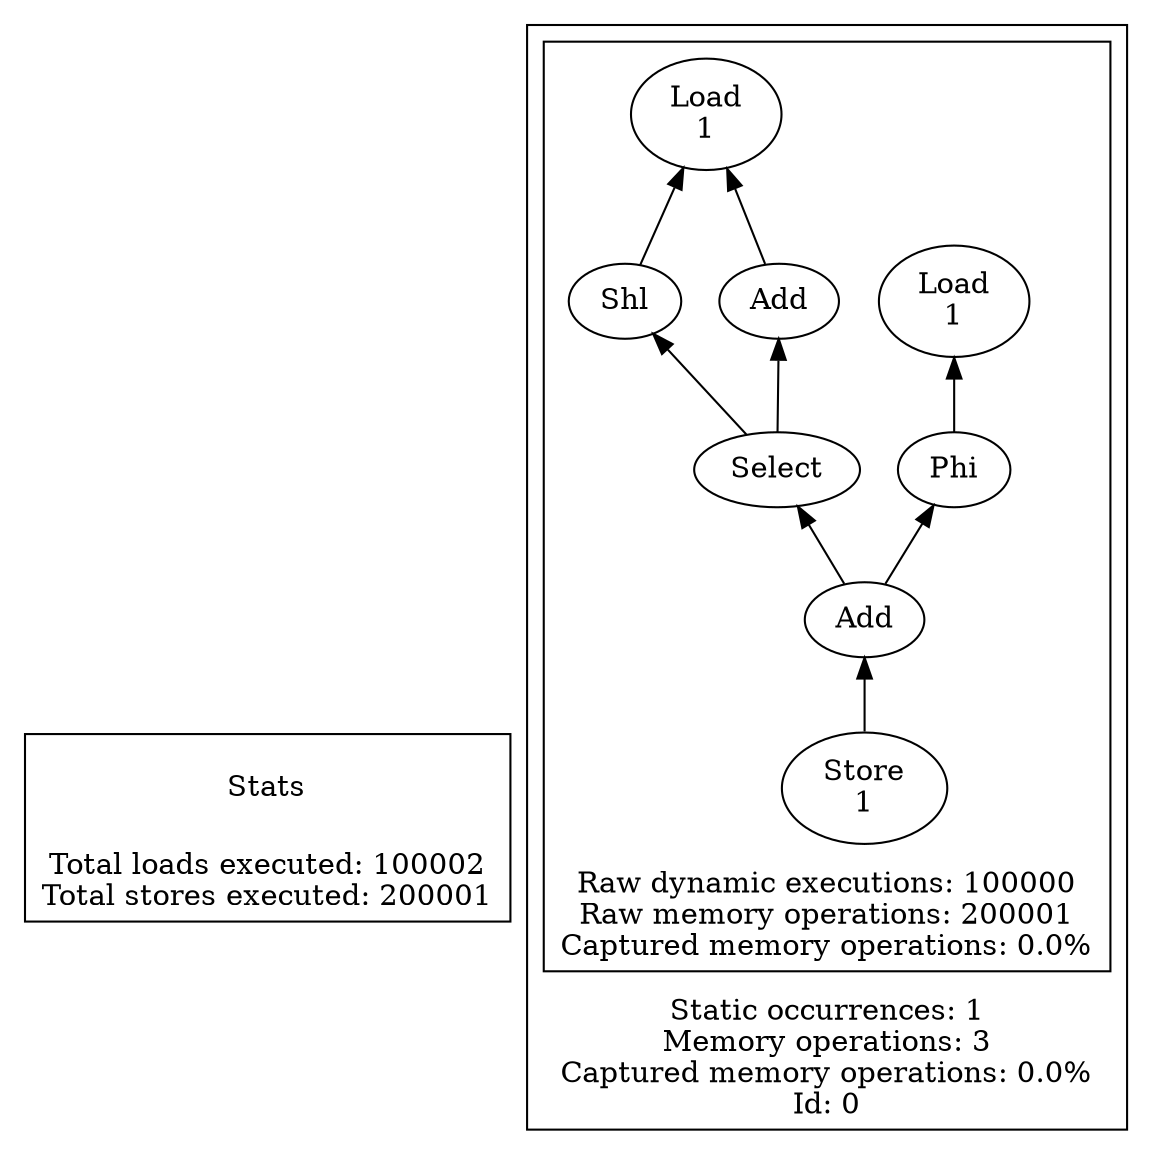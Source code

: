 strict digraph {
rankdir=BT
subgraph {
Stats [shape=plaintext]
cluster=true
label="Total loads executed: 100002\nTotal stores executed: 200001"
}
subgraph {
subgraph {
"0_0_27" [label="Shl"]
"0_0_25" [label="Load\n1"]
"0_0_27" -> "0_0_25"
"0_0_28" [label="Select"]
"0_0_26" [label="Add"]
"0_0_28" -> "0_0_26"
"0_0_21" [label="Phi"]
"0_0_17" [label="Load\n1"]
"0_0_21" -> "0_0_17"
"0_0_26" -> "0_0_25"
"0_0_29" [label="Add"]
"0_0_29" -> "0_0_28"
"0_0_29" -> "0_0_21"
{
rank=min
"0_0_30" [label="Store\n1"]
}
"0_0_30" -> "0_0_29"
"0_0_28" -> "0_0_27"
cluster=true
label="Raw dynamic executions: 100000\nRaw memory operations: 200001\nCaptured memory operations: 0.0%"
}
cluster=true
label="Static occurrences: 1\nMemory operations: 3\nCaptured memory operations: 0.0%\nId: 0"
}
}
